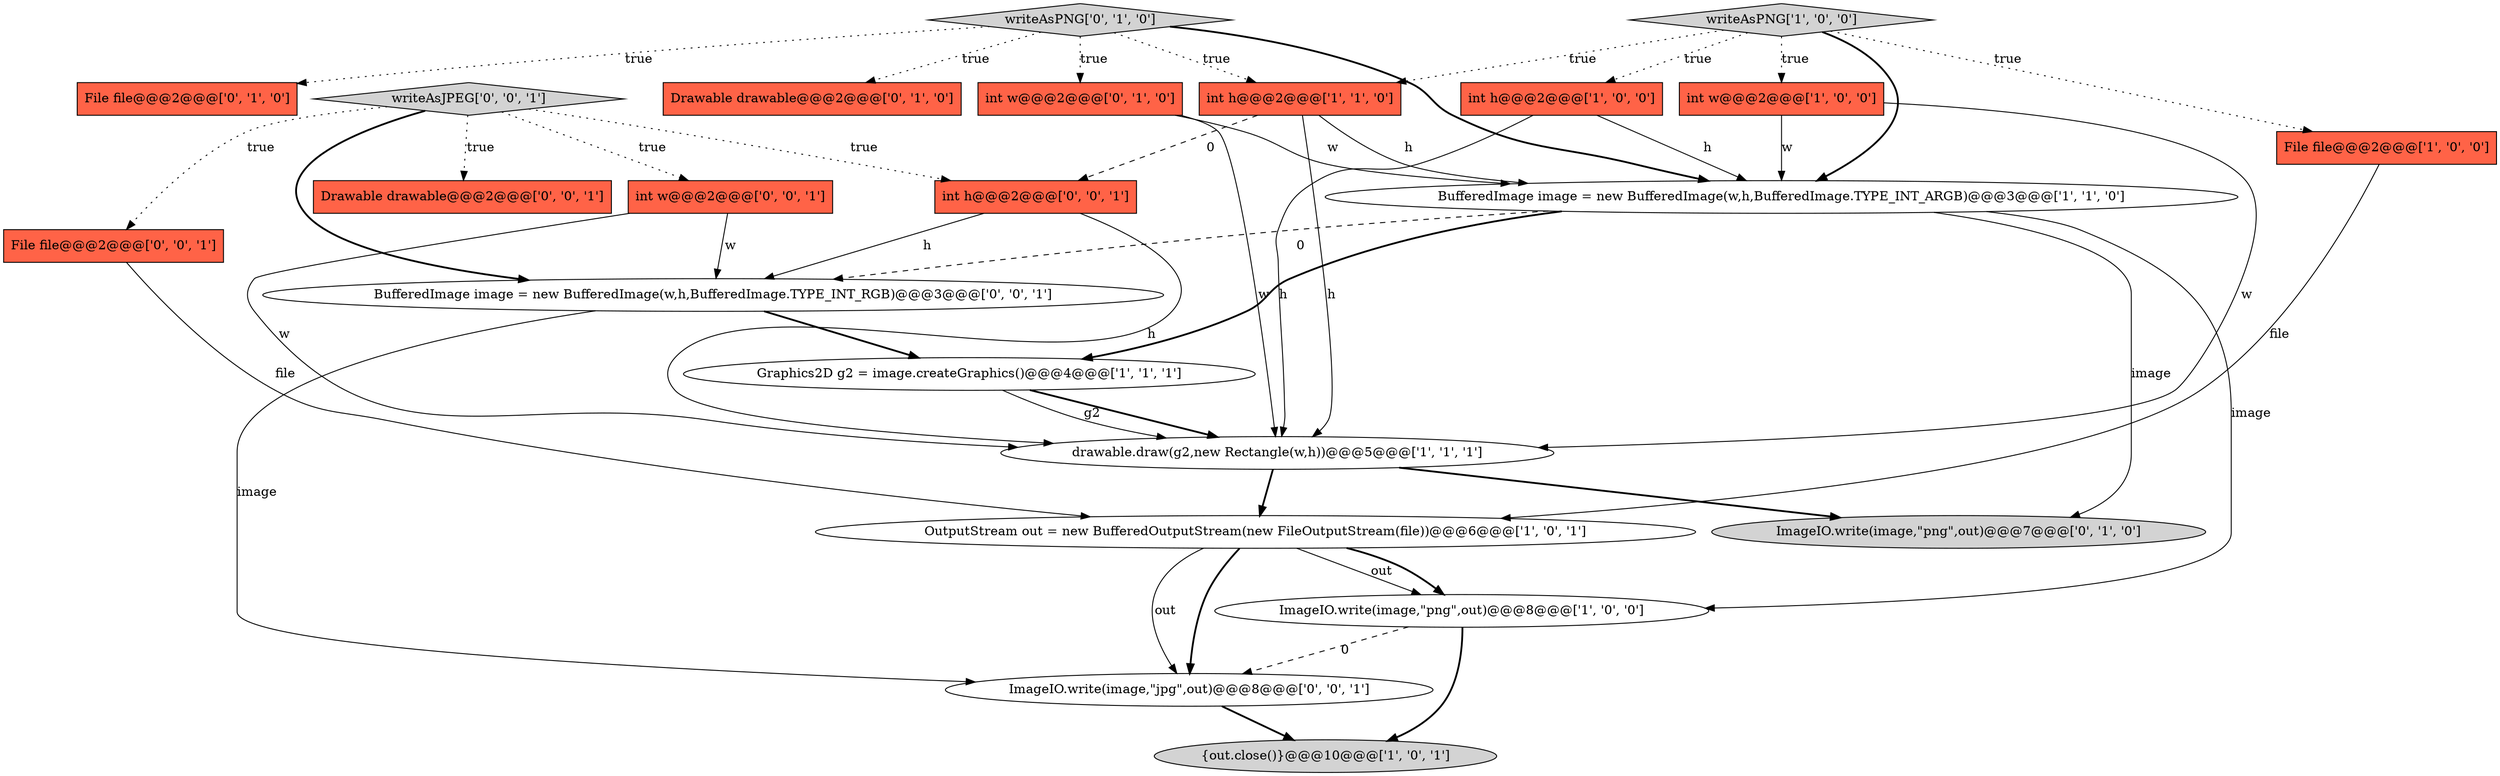 digraph {
12 [style = filled, label = "writeAsPNG['0', '1', '0']", fillcolor = lightgray, shape = diamond image = "AAA0AAABBB2BBB"];
14 [style = filled, label = "File file@@@2@@@['0', '1', '0']", fillcolor = tomato, shape = box image = "AAA0AAABBB2BBB"];
11 [style = filled, label = "int w@@@2@@@['0', '1', '0']", fillcolor = tomato, shape = box image = "AAA0AAABBB2BBB"];
1 [style = filled, label = "BufferedImage image = new BufferedImage(w,h,BufferedImage.TYPE_INT_ARGB)@@@3@@@['1', '1', '0']", fillcolor = white, shape = ellipse image = "AAA0AAABBB1BBB"];
16 [style = filled, label = "ImageIO.write(image,\"jpg\",out)@@@8@@@['0', '0', '1']", fillcolor = white, shape = ellipse image = "AAA0AAABBB3BBB"];
2 [style = filled, label = "writeAsPNG['1', '0', '0']", fillcolor = lightgray, shape = diamond image = "AAA0AAABBB1BBB"];
6 [style = filled, label = "OutputStream out = new BufferedOutputStream(new FileOutputStream(file))@@@6@@@['1', '0', '1']", fillcolor = white, shape = ellipse image = "AAA0AAABBB1BBB"];
0 [style = filled, label = "File file@@@2@@@['1', '0', '0']", fillcolor = tomato, shape = box image = "AAA0AAABBB1BBB"];
13 [style = filled, label = "Drawable drawable@@@2@@@['0', '1', '0']", fillcolor = tomato, shape = box image = "AAA0AAABBB2BBB"];
10 [style = filled, label = "int h@@@2@@@['1', '1', '0']", fillcolor = tomato, shape = box image = "AAA0AAABBB1BBB"];
4 [style = filled, label = "{out.close()}@@@10@@@['1', '0', '1']", fillcolor = lightgray, shape = ellipse image = "AAA0AAABBB1BBB"];
20 [style = filled, label = "Drawable drawable@@@2@@@['0', '0', '1']", fillcolor = tomato, shape = box image = "AAA0AAABBB3BBB"];
18 [style = filled, label = "File file@@@2@@@['0', '0', '1']", fillcolor = tomato, shape = box image = "AAA0AAABBB3BBB"];
3 [style = filled, label = "Graphics2D g2 = image.createGraphics()@@@4@@@['1', '1', '1']", fillcolor = white, shape = ellipse image = "AAA0AAABBB1BBB"];
17 [style = filled, label = "int w@@@2@@@['0', '0', '1']", fillcolor = tomato, shape = box image = "AAA0AAABBB3BBB"];
22 [style = filled, label = "int h@@@2@@@['0', '0', '1']", fillcolor = tomato, shape = box image = "AAA0AAABBB3BBB"];
19 [style = filled, label = "BufferedImage image = new BufferedImage(w,h,BufferedImage.TYPE_INT_RGB)@@@3@@@['0', '0', '1']", fillcolor = white, shape = ellipse image = "AAA0AAABBB3BBB"];
15 [style = filled, label = "ImageIO.write(image,\"png\",out)@@@7@@@['0', '1', '0']", fillcolor = lightgray, shape = ellipse image = "AAA0AAABBB2BBB"];
5 [style = filled, label = "int w@@@2@@@['1', '0', '0']", fillcolor = tomato, shape = box image = "AAA0AAABBB1BBB"];
7 [style = filled, label = "ImageIO.write(image,\"png\",out)@@@8@@@['1', '0', '0']", fillcolor = white, shape = ellipse image = "AAA0AAABBB1BBB"];
8 [style = filled, label = "int h@@@2@@@['1', '0', '0']", fillcolor = tomato, shape = box image = "AAA0AAABBB1BBB"];
9 [style = filled, label = "drawable.draw(g2,new Rectangle(w,h))@@@5@@@['1', '1', '1']", fillcolor = white, shape = ellipse image = "AAA0AAABBB1BBB"];
21 [style = filled, label = "writeAsJPEG['0', '0', '1']", fillcolor = lightgray, shape = diamond image = "AAA0AAABBB3BBB"];
10->9 [style = solid, label="h"];
2->0 [style = dotted, label="true"];
21->20 [style = dotted, label="true"];
21->19 [style = bold, label=""];
21->18 [style = dotted, label="true"];
0->6 [style = solid, label="file"];
6->7 [style = solid, label="out"];
2->1 [style = bold, label=""];
7->16 [style = dashed, label="0"];
1->7 [style = solid, label="image"];
1->19 [style = dashed, label="0"];
1->3 [style = bold, label=""];
11->1 [style = solid, label="w"];
21->22 [style = dotted, label="true"];
21->17 [style = dotted, label="true"];
17->9 [style = solid, label="w"];
7->4 [style = bold, label=""];
18->6 [style = solid, label="file"];
10->22 [style = dashed, label="0"];
12->1 [style = bold, label=""];
22->9 [style = solid, label="h"];
17->19 [style = solid, label="w"];
8->1 [style = solid, label="h"];
9->6 [style = bold, label=""];
12->11 [style = dotted, label="true"];
3->9 [style = bold, label=""];
6->16 [style = solid, label="out"];
12->14 [style = dotted, label="true"];
5->1 [style = solid, label="w"];
12->13 [style = dotted, label="true"];
12->10 [style = dotted, label="true"];
19->16 [style = solid, label="image"];
3->9 [style = solid, label="g2"];
9->15 [style = bold, label=""];
6->16 [style = bold, label=""];
1->15 [style = solid, label="image"];
8->9 [style = solid, label="h"];
16->4 [style = bold, label=""];
22->19 [style = solid, label="h"];
6->7 [style = bold, label=""];
2->5 [style = dotted, label="true"];
5->9 [style = solid, label="w"];
19->3 [style = bold, label=""];
11->9 [style = solid, label="w"];
2->8 [style = dotted, label="true"];
2->10 [style = dotted, label="true"];
10->1 [style = solid, label="h"];
}
